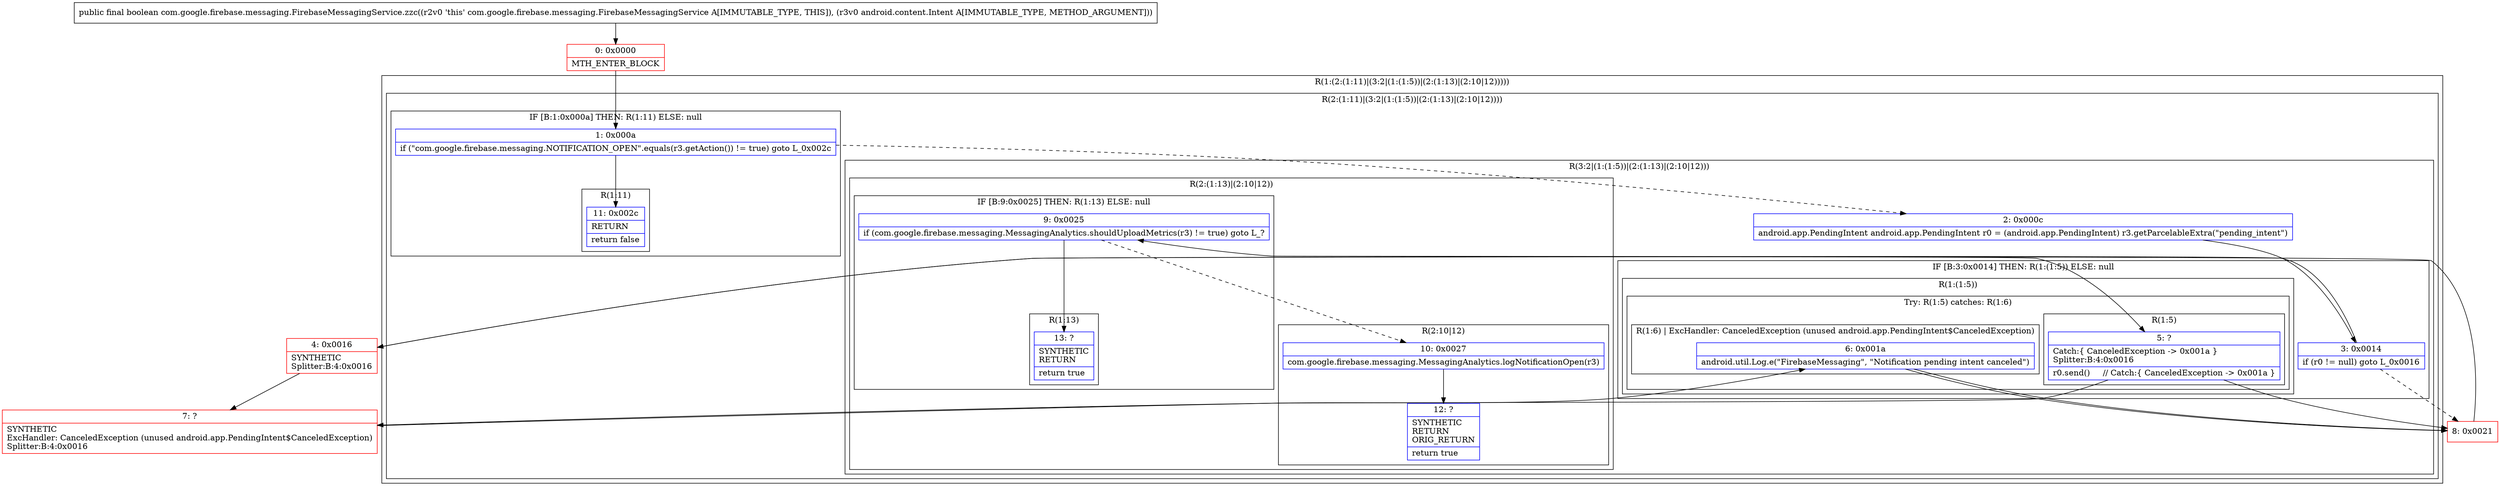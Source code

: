 digraph "CFG forcom.google.firebase.messaging.FirebaseMessagingService.zzc(Landroid\/content\/Intent;)Z" {
subgraph cluster_Region_1135097545 {
label = "R(1:(2:(1:11)|(3:2|(1:(1:5))|(2:(1:13)|(2:10|12)))))";
node [shape=record,color=blue];
subgraph cluster_Region_407139635 {
label = "R(2:(1:11)|(3:2|(1:(1:5))|(2:(1:13)|(2:10|12))))";
node [shape=record,color=blue];
subgraph cluster_IfRegion_1325109746 {
label = "IF [B:1:0x000a] THEN: R(1:11) ELSE: null";
node [shape=record,color=blue];
Node_1 [shape=record,label="{1\:\ 0x000a|if (\"com.google.firebase.messaging.NOTIFICATION_OPEN\".equals(r3.getAction()) != true) goto L_0x002c\l}"];
subgraph cluster_Region_2118887818 {
label = "R(1:11)";
node [shape=record,color=blue];
Node_11 [shape=record,label="{11\:\ 0x002c|RETURN\l|return false\l}"];
}
}
subgraph cluster_Region_1550225657 {
label = "R(3:2|(1:(1:5))|(2:(1:13)|(2:10|12)))";
node [shape=record,color=blue];
Node_2 [shape=record,label="{2\:\ 0x000c|android.app.PendingIntent android.app.PendingIntent r0 = (android.app.PendingIntent) r3.getParcelableExtra(\"pending_intent\")\l}"];
subgraph cluster_IfRegion_101287168 {
label = "IF [B:3:0x0014] THEN: R(1:(1:5)) ELSE: null";
node [shape=record,color=blue];
Node_3 [shape=record,label="{3\:\ 0x0014|if (r0 != null) goto L_0x0016\l}"];
subgraph cluster_Region_2094515956 {
label = "R(1:(1:5))";
node [shape=record,color=blue];
subgraph cluster_TryCatchRegion_1199692208 {
label = "Try: R(1:5) catches: R(1:6)";
node [shape=record,color=blue];
subgraph cluster_Region_279609653 {
label = "R(1:5)";
node [shape=record,color=blue];
Node_5 [shape=record,label="{5\:\ ?|Catch:\{ CanceledException \-\> 0x001a \}\lSplitter:B:4:0x0016\l|r0.send()     \/\/ Catch:\{ CanceledException \-\> 0x001a \}\l}"];
}
subgraph cluster_Region_1441244339 {
label = "R(1:6) | ExcHandler: CanceledException (unused android.app.PendingIntent$CanceledException)\l";
node [shape=record,color=blue];
Node_6 [shape=record,label="{6\:\ 0x001a|android.util.Log.e(\"FirebaseMessaging\", \"Notification pending intent canceled\")\l}"];
}
}
}
}
subgraph cluster_Region_1992511612 {
label = "R(2:(1:13)|(2:10|12))";
node [shape=record,color=blue];
subgraph cluster_IfRegion_878827574 {
label = "IF [B:9:0x0025] THEN: R(1:13) ELSE: null";
node [shape=record,color=blue];
Node_9 [shape=record,label="{9\:\ 0x0025|if (com.google.firebase.messaging.MessagingAnalytics.shouldUploadMetrics(r3) != true) goto L_?\l}"];
subgraph cluster_Region_2103757651 {
label = "R(1:13)";
node [shape=record,color=blue];
Node_13 [shape=record,label="{13\:\ ?|SYNTHETIC\lRETURN\l|return true\l}"];
}
}
subgraph cluster_Region_365836912 {
label = "R(2:10|12)";
node [shape=record,color=blue];
Node_10 [shape=record,label="{10\:\ 0x0027|com.google.firebase.messaging.MessagingAnalytics.logNotificationOpen(r3)\l}"];
Node_12 [shape=record,label="{12\:\ ?|SYNTHETIC\lRETURN\lORIG_RETURN\l|return true\l}"];
}
}
}
}
}
subgraph cluster_Region_1441244339 {
label = "R(1:6) | ExcHandler: CanceledException (unused android.app.PendingIntent$CanceledException)\l";
node [shape=record,color=blue];
Node_6 [shape=record,label="{6\:\ 0x001a|android.util.Log.e(\"FirebaseMessaging\", \"Notification pending intent canceled\")\l}"];
}
Node_0 [shape=record,color=red,label="{0\:\ 0x0000|MTH_ENTER_BLOCK\l}"];
Node_4 [shape=record,color=red,label="{4\:\ 0x0016|SYNTHETIC\lSplitter:B:4:0x0016\l}"];
Node_7 [shape=record,color=red,label="{7\:\ ?|SYNTHETIC\lExcHandler: CanceledException (unused android.app.PendingIntent$CanceledException)\lSplitter:B:4:0x0016\l}"];
Node_8 [shape=record,color=red,label="{8\:\ 0x0021}"];
MethodNode[shape=record,label="{public final boolean com.google.firebase.messaging.FirebaseMessagingService.zzc((r2v0 'this' com.google.firebase.messaging.FirebaseMessagingService A[IMMUTABLE_TYPE, THIS]), (r3v0 android.content.Intent A[IMMUTABLE_TYPE, METHOD_ARGUMENT])) }"];
MethodNode -> Node_0;
Node_1 -> Node_2[style=dashed];
Node_1 -> Node_11;
Node_2 -> Node_3;
Node_3 -> Node_4;
Node_3 -> Node_8[style=dashed];
Node_5 -> Node_7;
Node_5 -> Node_8;
Node_6 -> Node_8;
Node_9 -> Node_10[style=dashed];
Node_9 -> Node_13;
Node_10 -> Node_12;
Node_6 -> Node_8;
Node_0 -> Node_1;
Node_4 -> Node_5;
Node_4 -> Node_7;
Node_7 -> Node_6;
Node_8 -> Node_9;
}

